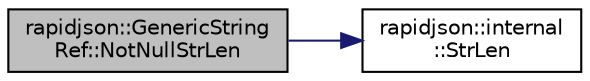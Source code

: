 digraph "rapidjson::GenericStringRef::NotNullStrLen"
{
 // INTERACTIVE_SVG=YES
 // LATEX_PDF_SIZE
  edge [fontname="Helvetica",fontsize="10",labelfontname="Helvetica",labelfontsize="10"];
  node [fontname="Helvetica",fontsize="10",shape=record];
  rankdir="LR";
  Node10 [label="rapidjson::GenericString\lRef::NotNullStrLen",height=0.2,width=0.4,color="black", fillcolor="grey75", style="filled", fontcolor="black",tooltip=" "];
  Node10 -> Node11 [color="midnightblue",fontsize="10",style="solid",fontname="Helvetica"];
  Node11 [label="rapidjson::internal\l::StrLen",height=0.2,width=0.4,color="black", fillcolor="white", style="filled",URL="$namespacerapidjson_1_1internal.html#abe45d9242ecab3b9b58117961f57dc2f",tooltip="Custom strlen() which works on different character types."];
}
